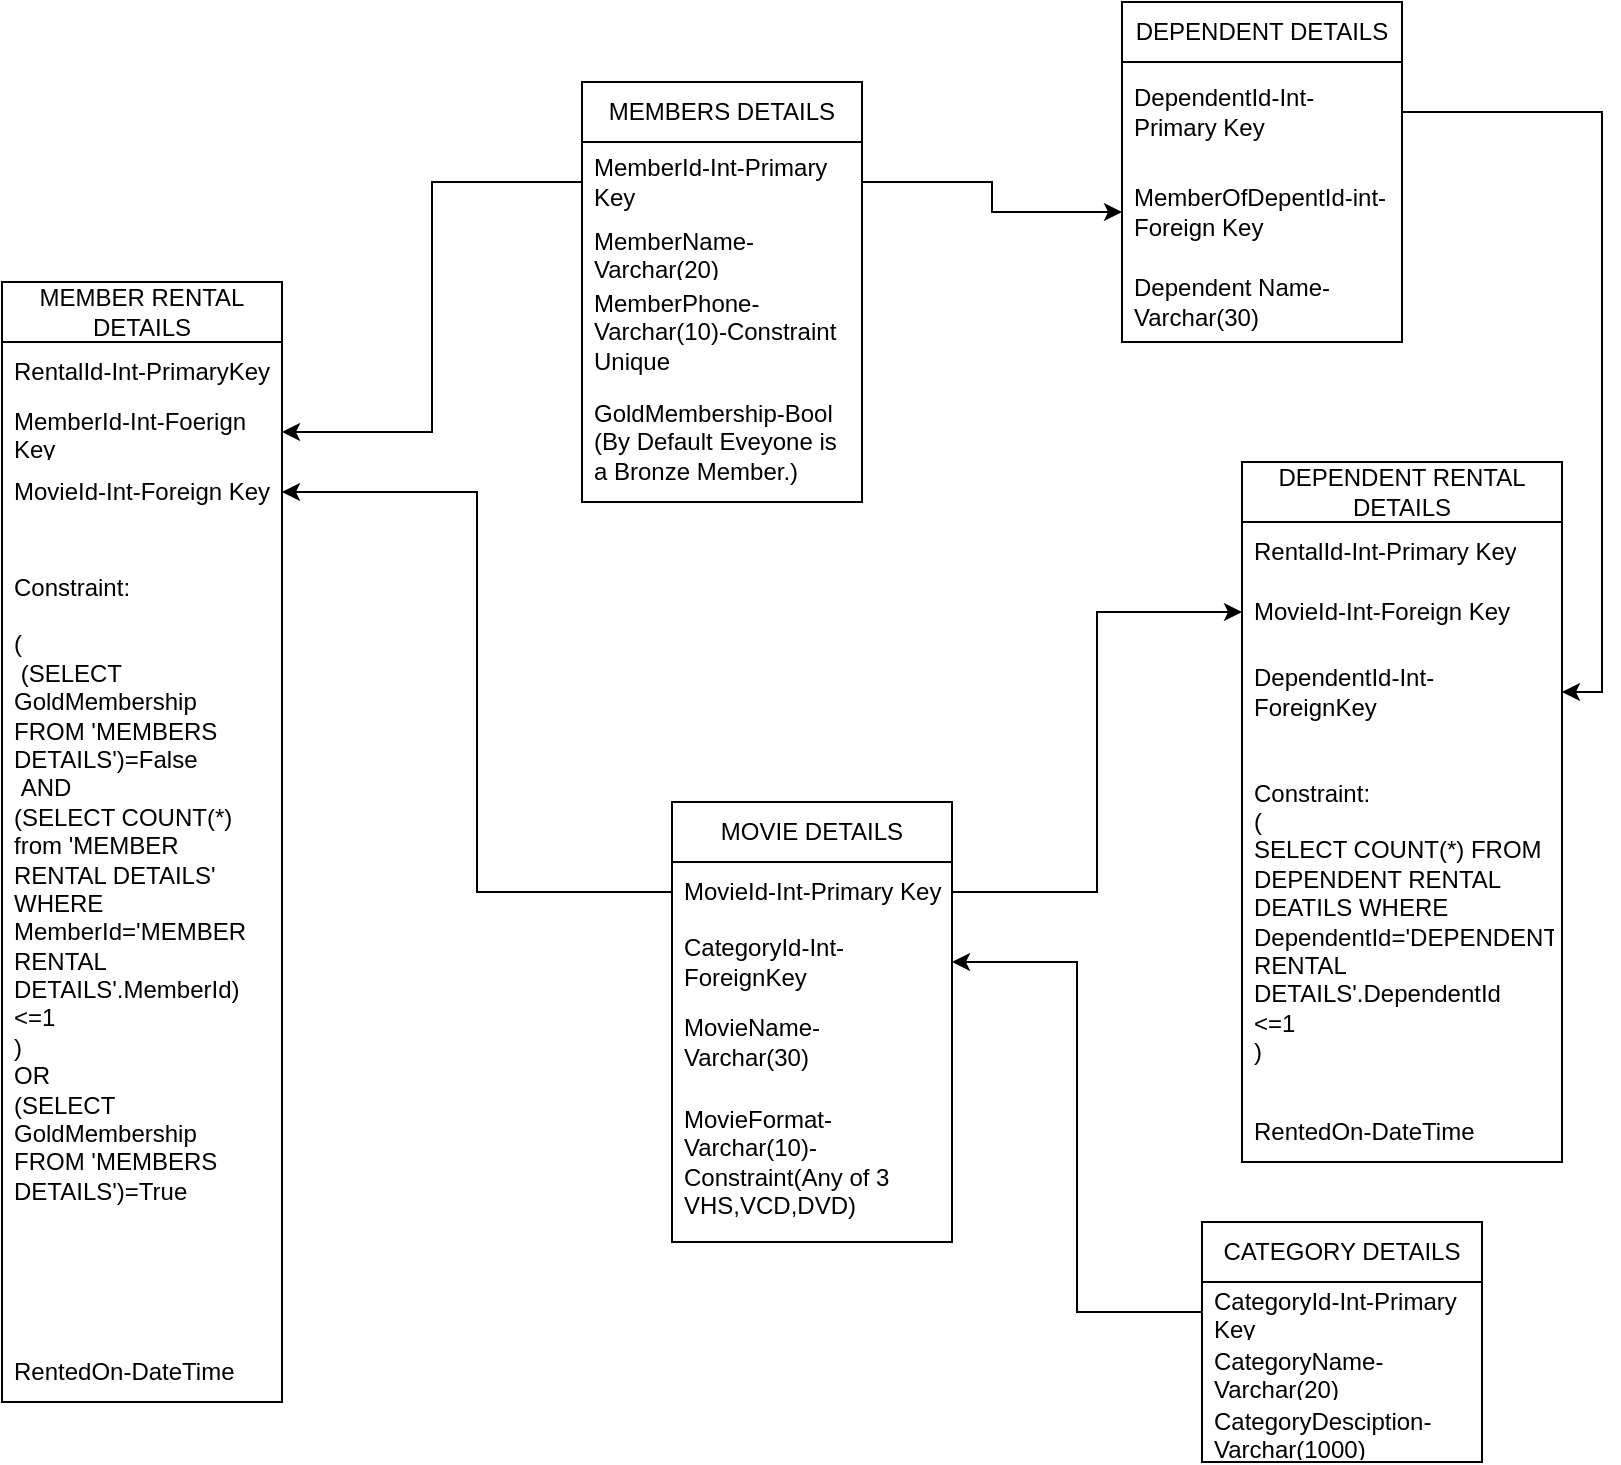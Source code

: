 <mxfile version="24.3.1" type="device">
  <diagram name="Page-1" id="7FdjT5mi-9v8BYVW-CPu">
    <mxGraphModel dx="1323" dy="1853" grid="1" gridSize="10" guides="1" tooltips="1" connect="1" arrows="1" fold="1" page="1" pageScale="1" pageWidth="850" pageHeight="1100" math="0" shadow="0">
      <root>
        <mxCell id="0" />
        <mxCell id="1" parent="0" />
        <mxCell id="9jD9wLyxSdvAKF4fFpqu-5" value="MOVIE DETAILS" style="swimlane;fontStyle=0;childLayout=stackLayout;horizontal=1;startSize=30;horizontalStack=0;resizeParent=1;resizeParentMax=0;resizeLast=0;collapsible=1;marginBottom=0;whiteSpace=wrap;html=1;" vertex="1" parent="1">
          <mxGeometry x="425" y="30" width="140" height="220" as="geometry" />
        </mxCell>
        <mxCell id="9jD9wLyxSdvAKF4fFpqu-6" value="MovieId-Int-Primary Key" style="text;strokeColor=none;fillColor=none;align=left;verticalAlign=middle;spacingLeft=4;spacingRight=4;overflow=hidden;points=[[0,0.5],[1,0.5]];portConstraint=eastwest;rotatable=0;whiteSpace=wrap;html=1;" vertex="1" parent="9jD9wLyxSdvAKF4fFpqu-5">
          <mxGeometry y="30" width="140" height="30" as="geometry" />
        </mxCell>
        <mxCell id="9jD9wLyxSdvAKF4fFpqu-7" value="CategoryId-Int-ForeignKey" style="text;strokeColor=none;fillColor=none;align=left;verticalAlign=middle;spacingLeft=4;spacingRight=4;overflow=hidden;points=[[0,0.5],[1,0.5]];portConstraint=eastwest;rotatable=0;whiteSpace=wrap;html=1;" vertex="1" parent="9jD9wLyxSdvAKF4fFpqu-5">
          <mxGeometry y="60" width="140" height="40" as="geometry" />
        </mxCell>
        <mxCell id="9jD9wLyxSdvAKF4fFpqu-8" value="MovieName-Varchar(30)" style="text;strokeColor=none;fillColor=none;align=left;verticalAlign=middle;spacingLeft=4;spacingRight=4;overflow=hidden;points=[[0,0.5],[1,0.5]];portConstraint=eastwest;rotatable=0;whiteSpace=wrap;html=1;" vertex="1" parent="9jD9wLyxSdvAKF4fFpqu-5">
          <mxGeometry y="100" width="140" height="40" as="geometry" />
        </mxCell>
        <mxCell id="9jD9wLyxSdvAKF4fFpqu-20" value="MovieFormat-Varchar(10)-Constraint(Any of 3 VHS,VCD,DVD)" style="text;strokeColor=none;fillColor=none;align=left;verticalAlign=middle;spacingLeft=4;spacingRight=4;overflow=hidden;points=[[0,0.5],[1,0.5]];portConstraint=eastwest;rotatable=0;whiteSpace=wrap;html=1;" vertex="1" parent="9jD9wLyxSdvAKF4fFpqu-5">
          <mxGeometry y="140" width="140" height="80" as="geometry" />
        </mxCell>
        <mxCell id="9jD9wLyxSdvAKF4fFpqu-9" value="CATEGORY DETAILS" style="swimlane;fontStyle=0;childLayout=stackLayout;horizontal=1;startSize=30;horizontalStack=0;resizeParent=1;resizeParentMax=0;resizeLast=0;collapsible=1;marginBottom=0;whiteSpace=wrap;html=1;" vertex="1" parent="1">
          <mxGeometry x="690" y="240" width="140" height="120" as="geometry" />
        </mxCell>
        <mxCell id="9jD9wLyxSdvAKF4fFpqu-10" value="CategoryId-Int-Primary Key" style="text;strokeColor=none;fillColor=none;align=left;verticalAlign=middle;spacingLeft=4;spacingRight=4;overflow=hidden;points=[[0,0.5],[1,0.5]];portConstraint=eastwest;rotatable=0;whiteSpace=wrap;html=1;" vertex="1" parent="9jD9wLyxSdvAKF4fFpqu-9">
          <mxGeometry y="30" width="140" height="30" as="geometry" />
        </mxCell>
        <mxCell id="9jD9wLyxSdvAKF4fFpqu-11" value="CategoryName-Varchar(20)" style="text;strokeColor=none;fillColor=none;align=left;verticalAlign=middle;spacingLeft=4;spacingRight=4;overflow=hidden;points=[[0,0.5],[1,0.5]];portConstraint=eastwest;rotatable=0;whiteSpace=wrap;html=1;" vertex="1" parent="9jD9wLyxSdvAKF4fFpqu-9">
          <mxGeometry y="60" width="140" height="30" as="geometry" />
        </mxCell>
        <mxCell id="9jD9wLyxSdvAKF4fFpqu-13" value="CategoryDesciption-Varchar(1000)" style="text;strokeColor=none;fillColor=none;align=left;verticalAlign=middle;spacingLeft=4;spacingRight=4;overflow=hidden;points=[[0,0.5],[1,0.5]];portConstraint=eastwest;rotatable=0;whiteSpace=wrap;html=1;" vertex="1" parent="9jD9wLyxSdvAKF4fFpqu-9">
          <mxGeometry y="90" width="140" height="30" as="geometry" />
        </mxCell>
        <mxCell id="9jD9wLyxSdvAKF4fFpqu-15" style="edgeStyle=orthogonalEdgeStyle;rounded=0;orthogonalLoop=1;jettySize=auto;html=1;" edge="1" parent="1" source="9jD9wLyxSdvAKF4fFpqu-10" target="9jD9wLyxSdvAKF4fFpqu-7">
          <mxGeometry relative="1" as="geometry" />
        </mxCell>
        <mxCell id="9jD9wLyxSdvAKF4fFpqu-16" value="MEMBERS DETAILS" style="swimlane;fontStyle=0;childLayout=stackLayout;horizontal=1;startSize=30;horizontalStack=0;resizeParent=1;resizeParentMax=0;resizeLast=0;collapsible=1;marginBottom=0;whiteSpace=wrap;html=1;" vertex="1" parent="1">
          <mxGeometry x="380" y="-330" width="140" height="210" as="geometry" />
        </mxCell>
        <mxCell id="9jD9wLyxSdvAKF4fFpqu-17" value="MemberId-Int-Primary Key" style="text;strokeColor=none;fillColor=none;align=left;verticalAlign=middle;spacingLeft=4;spacingRight=4;overflow=hidden;points=[[0,0.5],[1,0.5]];portConstraint=eastwest;rotatable=0;whiteSpace=wrap;html=1;" vertex="1" parent="9jD9wLyxSdvAKF4fFpqu-16">
          <mxGeometry y="30" width="140" height="40" as="geometry" />
        </mxCell>
        <mxCell id="9jD9wLyxSdvAKF4fFpqu-18" value="MemberName-Varchar(20)" style="text;strokeColor=none;fillColor=none;align=left;verticalAlign=middle;spacingLeft=4;spacingRight=4;overflow=hidden;points=[[0,0.5],[1,0.5]];portConstraint=eastwest;rotatable=0;whiteSpace=wrap;html=1;" vertex="1" parent="9jD9wLyxSdvAKF4fFpqu-16">
          <mxGeometry y="70" width="140" height="30" as="geometry" />
        </mxCell>
        <mxCell id="9jD9wLyxSdvAKF4fFpqu-19" value="MemberPhone-Varchar(10)-Constraint Unique" style="text;strokeColor=none;fillColor=none;align=left;verticalAlign=middle;spacingLeft=4;spacingRight=4;overflow=hidden;points=[[0,0.5],[1,0.5]];portConstraint=eastwest;rotatable=0;whiteSpace=wrap;html=1;" vertex="1" parent="9jD9wLyxSdvAKF4fFpqu-16">
          <mxGeometry y="100" width="140" height="50" as="geometry" />
        </mxCell>
        <mxCell id="9jD9wLyxSdvAKF4fFpqu-21" value="GoldMembership-Bool&lt;div&gt;(By Default Eveyone is&amp;nbsp; a Bronze Member.)&lt;/div&gt;" style="text;strokeColor=none;fillColor=none;align=left;verticalAlign=middle;spacingLeft=4;spacingRight=4;overflow=hidden;points=[[0,0.5],[1,0.5]];portConstraint=eastwest;rotatable=0;whiteSpace=wrap;html=1;" vertex="1" parent="9jD9wLyxSdvAKF4fFpqu-16">
          <mxGeometry y="150" width="140" height="60" as="geometry" />
        </mxCell>
        <mxCell id="9jD9wLyxSdvAKF4fFpqu-22" value="DEPENDENT DETAILS" style="swimlane;fontStyle=0;childLayout=stackLayout;horizontal=1;startSize=30;horizontalStack=0;resizeParent=1;resizeParentMax=0;resizeLast=0;collapsible=1;marginBottom=0;whiteSpace=wrap;html=1;" vertex="1" parent="1">
          <mxGeometry x="650" y="-370" width="140" height="170" as="geometry" />
        </mxCell>
        <mxCell id="9jD9wLyxSdvAKF4fFpqu-23" value="DependentId-Int-Primary Key" style="text;strokeColor=none;fillColor=none;align=left;verticalAlign=middle;spacingLeft=4;spacingRight=4;overflow=hidden;points=[[0,0.5],[1,0.5]];portConstraint=eastwest;rotatable=0;whiteSpace=wrap;html=1;" vertex="1" parent="9jD9wLyxSdvAKF4fFpqu-22">
          <mxGeometry y="30" width="140" height="50" as="geometry" />
        </mxCell>
        <mxCell id="9jD9wLyxSdvAKF4fFpqu-24" value="MemberOfDepentId-int-Foreign Key" style="text;strokeColor=none;fillColor=none;align=left;verticalAlign=middle;spacingLeft=4;spacingRight=4;overflow=hidden;points=[[0,0.5],[1,0.5]];portConstraint=eastwest;rotatable=0;whiteSpace=wrap;html=1;" vertex="1" parent="9jD9wLyxSdvAKF4fFpqu-22">
          <mxGeometry y="80" width="140" height="50" as="geometry" />
        </mxCell>
        <mxCell id="9jD9wLyxSdvAKF4fFpqu-25" value="Dependent Name-Varchar(30)" style="text;strokeColor=none;fillColor=none;align=left;verticalAlign=middle;spacingLeft=4;spacingRight=4;overflow=hidden;points=[[0,0.5],[1,0.5]];portConstraint=eastwest;rotatable=0;whiteSpace=wrap;html=1;" vertex="1" parent="9jD9wLyxSdvAKF4fFpqu-22">
          <mxGeometry y="130" width="140" height="40" as="geometry" />
        </mxCell>
        <mxCell id="9jD9wLyxSdvAKF4fFpqu-26" style="edgeStyle=orthogonalEdgeStyle;rounded=0;orthogonalLoop=1;jettySize=auto;html=1;entryX=0;entryY=0.5;entryDx=0;entryDy=0;" edge="1" parent="1" source="9jD9wLyxSdvAKF4fFpqu-17" target="9jD9wLyxSdvAKF4fFpqu-24">
          <mxGeometry relative="1" as="geometry" />
        </mxCell>
        <mxCell id="9jD9wLyxSdvAKF4fFpqu-27" value="MEMBER RENTAL DETAILS" style="swimlane;fontStyle=0;childLayout=stackLayout;horizontal=1;startSize=30;horizontalStack=0;resizeParent=1;resizeParentMax=0;resizeLast=0;collapsible=1;marginBottom=0;whiteSpace=wrap;html=1;" vertex="1" parent="1">
          <mxGeometry x="90" y="-230" width="140" height="560" as="geometry" />
        </mxCell>
        <mxCell id="9jD9wLyxSdvAKF4fFpqu-28" value="RentalId-Int-PrimaryKey" style="text;strokeColor=none;fillColor=none;align=left;verticalAlign=middle;spacingLeft=4;spacingRight=4;overflow=hidden;points=[[0,0.5],[1,0.5]];portConstraint=eastwest;rotatable=0;whiteSpace=wrap;html=1;" vertex="1" parent="9jD9wLyxSdvAKF4fFpqu-27">
          <mxGeometry y="30" width="140" height="30" as="geometry" />
        </mxCell>
        <mxCell id="9jD9wLyxSdvAKF4fFpqu-29" value="MemberId-Int-Foerign Key" style="text;strokeColor=none;fillColor=none;align=left;verticalAlign=middle;spacingLeft=4;spacingRight=4;overflow=hidden;points=[[0,0.5],[1,0.5]];portConstraint=eastwest;rotatable=0;whiteSpace=wrap;html=1;" vertex="1" parent="9jD9wLyxSdvAKF4fFpqu-27">
          <mxGeometry y="60" width="140" height="30" as="geometry" />
        </mxCell>
        <mxCell id="9jD9wLyxSdvAKF4fFpqu-36" value="MovieId-Int-Foreign Key" style="text;strokeColor=none;fillColor=none;align=left;verticalAlign=middle;spacingLeft=4;spacingRight=4;overflow=hidden;points=[[0,0.5],[1,0.5]];portConstraint=eastwest;rotatable=0;whiteSpace=wrap;html=1;" vertex="1" parent="9jD9wLyxSdvAKF4fFpqu-27">
          <mxGeometry y="90" width="140" height="30" as="geometry" />
        </mxCell>
        <mxCell id="9jD9wLyxSdvAKF4fFpqu-31" value="Constraint:&lt;div&gt;&lt;br&gt;&lt;/div&gt;&lt;div&gt;(&lt;/div&gt;&lt;div&gt;&amp;nbsp;(SELECT GoldMembership FROM &#39;MEMBERS DETAILS&#39;)=False&lt;/div&gt;&lt;div&gt;&amp;nbsp;AND&amp;nbsp;&lt;/div&gt;&lt;div&gt;(SELECT COUNT(*) from &#39;MEMBER RENTAL DETAILS&#39; WHERE MemberId=&#39;MEMBER RENTAL DETAILS&#39;.MemberId)&amp;lt;=1&lt;/div&gt;&lt;div&gt;)&lt;div&gt;OR&lt;/div&gt;&lt;div&gt;&lt;div&gt;(SELECT GoldMembership FROM &#39;MEMBERS DETAILS&#39;)=True&lt;/div&gt;&lt;div&gt;&lt;br&gt;&lt;/div&gt;&lt;/div&gt;&lt;div&gt;&lt;br&gt;&lt;/div&gt;&lt;div&gt;&lt;br&gt;&lt;/div&gt;&lt;/div&gt;" style="text;strokeColor=none;fillColor=none;align=left;verticalAlign=middle;spacingLeft=4;spacingRight=4;overflow=hidden;points=[[0,0.5],[1,0.5]];portConstraint=eastwest;rotatable=0;whiteSpace=wrap;html=1;" vertex="1" parent="9jD9wLyxSdvAKF4fFpqu-27">
          <mxGeometry y="120" width="140" height="410" as="geometry" />
        </mxCell>
        <mxCell id="9jD9wLyxSdvAKF4fFpqu-30" value="RentedOn-DateTime" style="text;strokeColor=none;fillColor=none;align=left;verticalAlign=middle;spacingLeft=4;spacingRight=4;overflow=hidden;points=[[0,0.5],[1,0.5]];portConstraint=eastwest;rotatable=0;whiteSpace=wrap;html=1;" vertex="1" parent="9jD9wLyxSdvAKF4fFpqu-27">
          <mxGeometry y="530" width="140" height="30" as="geometry" />
        </mxCell>
        <mxCell id="9jD9wLyxSdvAKF4fFpqu-32" value="DEPENDENT RENTAL DETAILS" style="swimlane;fontStyle=0;childLayout=stackLayout;horizontal=1;startSize=30;horizontalStack=0;resizeParent=1;resizeParentMax=0;resizeLast=0;collapsible=1;marginBottom=0;whiteSpace=wrap;html=1;" vertex="1" parent="1">
          <mxGeometry x="710" y="-140" width="160" height="350" as="geometry" />
        </mxCell>
        <mxCell id="9jD9wLyxSdvAKF4fFpqu-33" value="RentalId-Int-Primary Key" style="text;strokeColor=none;fillColor=none;align=left;verticalAlign=middle;spacingLeft=4;spacingRight=4;overflow=hidden;points=[[0,0.5],[1,0.5]];portConstraint=eastwest;rotatable=0;whiteSpace=wrap;html=1;" vertex="1" parent="9jD9wLyxSdvAKF4fFpqu-32">
          <mxGeometry y="30" width="160" height="30" as="geometry" />
        </mxCell>
        <mxCell id="9jD9wLyxSdvAKF4fFpqu-34" value="MovieId-Int-Foreign Key" style="text;strokeColor=none;fillColor=none;align=left;verticalAlign=middle;spacingLeft=4;spacingRight=4;overflow=hidden;points=[[0,0.5],[1,0.5]];portConstraint=eastwest;rotatable=0;whiteSpace=wrap;html=1;" vertex="1" parent="9jD9wLyxSdvAKF4fFpqu-32">
          <mxGeometry y="60" width="160" height="30" as="geometry" />
        </mxCell>
        <mxCell id="9jD9wLyxSdvAKF4fFpqu-35" value="DependentId-Int-ForeignKey" style="text;strokeColor=none;fillColor=none;align=left;verticalAlign=middle;spacingLeft=4;spacingRight=4;overflow=hidden;points=[[0,0.5],[1,0.5]];portConstraint=eastwest;rotatable=0;whiteSpace=wrap;html=1;" vertex="1" parent="9jD9wLyxSdvAKF4fFpqu-32">
          <mxGeometry y="90" width="160" height="50" as="geometry" />
        </mxCell>
        <mxCell id="9jD9wLyxSdvAKF4fFpqu-38" value="Constraint:&lt;div&gt;(&lt;/div&gt;&lt;div&gt;SELECT COUNT(*) FROM DEPENDENT RENTAL DEATILS WHERE DependentId=&#39;DEPENDENT RENTAL DETAILS&#39;.DependentId&lt;/div&gt;&lt;div&gt;&amp;lt;=1&lt;/div&gt;&lt;div&gt;)&lt;/div&gt;" style="text;strokeColor=none;fillColor=none;align=left;verticalAlign=middle;spacingLeft=4;spacingRight=4;overflow=hidden;points=[[0,0.5],[1,0.5]];portConstraint=eastwest;rotatable=0;whiteSpace=wrap;html=1;" vertex="1" parent="9jD9wLyxSdvAKF4fFpqu-32">
          <mxGeometry y="140" width="160" height="180" as="geometry" />
        </mxCell>
        <mxCell id="9jD9wLyxSdvAKF4fFpqu-37" value="RentedOn-DateTime" style="text;strokeColor=none;fillColor=none;align=left;verticalAlign=middle;spacingLeft=4;spacingRight=4;overflow=hidden;points=[[0,0.5],[1,0.5]];portConstraint=eastwest;rotatable=0;whiteSpace=wrap;html=1;" vertex="1" parent="9jD9wLyxSdvAKF4fFpqu-32">
          <mxGeometry y="320" width="160" height="30" as="geometry" />
        </mxCell>
        <mxCell id="9jD9wLyxSdvAKF4fFpqu-41" style="edgeStyle=orthogonalEdgeStyle;rounded=0;orthogonalLoop=1;jettySize=auto;html=1;entryX=0;entryY=0.5;entryDx=0;entryDy=0;" edge="1" parent="1" source="9jD9wLyxSdvAKF4fFpqu-6" target="9jD9wLyxSdvAKF4fFpqu-34">
          <mxGeometry relative="1" as="geometry" />
        </mxCell>
        <mxCell id="9jD9wLyxSdvAKF4fFpqu-42" style="edgeStyle=orthogonalEdgeStyle;rounded=0;orthogonalLoop=1;jettySize=auto;html=1;entryX=1;entryY=0.5;entryDx=0;entryDy=0;" edge="1" parent="1" source="9jD9wLyxSdvAKF4fFpqu-6" target="9jD9wLyxSdvAKF4fFpqu-36">
          <mxGeometry relative="1" as="geometry" />
        </mxCell>
        <mxCell id="9jD9wLyxSdvAKF4fFpqu-45" style="edgeStyle=orthogonalEdgeStyle;rounded=0;orthogonalLoop=1;jettySize=auto;html=1;entryX=1;entryY=0.5;entryDx=0;entryDy=0;" edge="1" parent="1" source="9jD9wLyxSdvAKF4fFpqu-23" target="9jD9wLyxSdvAKF4fFpqu-35">
          <mxGeometry relative="1" as="geometry" />
        </mxCell>
        <mxCell id="9jD9wLyxSdvAKF4fFpqu-46" style="edgeStyle=orthogonalEdgeStyle;rounded=0;orthogonalLoop=1;jettySize=auto;html=1;entryX=1;entryY=0.5;entryDx=0;entryDy=0;" edge="1" parent="1" source="9jD9wLyxSdvAKF4fFpqu-17" target="9jD9wLyxSdvAKF4fFpqu-29">
          <mxGeometry relative="1" as="geometry" />
        </mxCell>
      </root>
    </mxGraphModel>
  </diagram>
</mxfile>

